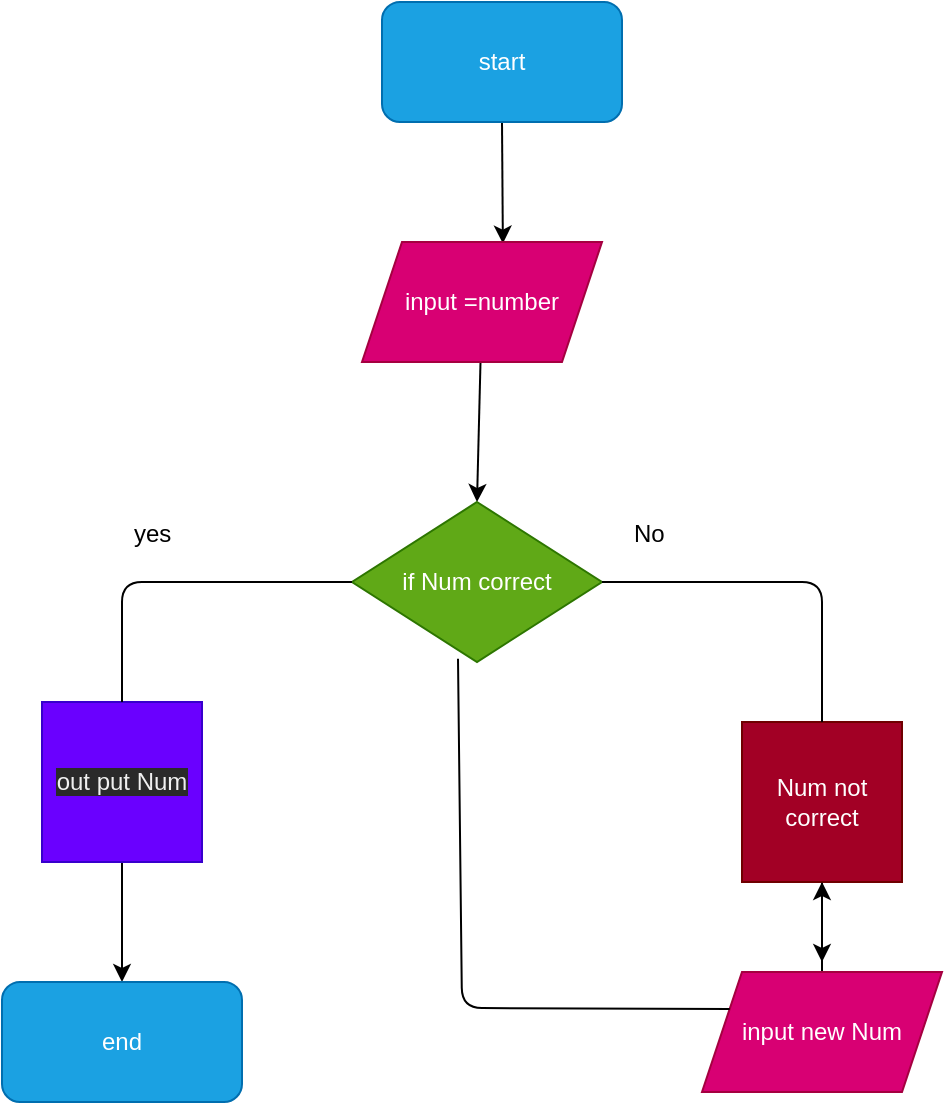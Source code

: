 <mxfile>
    <diagram id="LJs8CqyYsp51Hi9RKAbX" name="Page-1">
        <mxGraphModel dx="805" dy="566" grid="1" gridSize="10" guides="1" tooltips="1" connect="1" arrows="1" fold="1" page="1" pageScale="1" pageWidth="827" pageHeight="1169" math="0" shadow="0">
            <root>
                <mxCell id="0"/>
                <mxCell id="1" parent="0"/>
                <mxCell id="5" style="edgeStyle=none;html=1;exitX=0.5;exitY=1;exitDx=0;exitDy=0;entryX=0.587;entryY=0.013;entryDx=0;entryDy=0;entryPerimeter=0;" parent="1" source="2" target="4" edge="1">
                    <mxGeometry relative="1" as="geometry"/>
                </mxCell>
                <mxCell id="2" value="start" style="rounded=1;whiteSpace=wrap;html=1;fillColor=#1ba1e2;fontColor=#ffffff;strokeColor=#006EAF;" parent="1" vertex="1">
                    <mxGeometry x="320" y="40" width="120" height="60" as="geometry"/>
                </mxCell>
                <mxCell id="7" style="edgeStyle=none;html=1;entryX=0.5;entryY=0;entryDx=0;entryDy=0;" parent="1" source="4" target="6" edge="1">
                    <mxGeometry relative="1" as="geometry"/>
                </mxCell>
                <mxCell id="4" value="input =number" style="shape=parallelogram;perimeter=parallelogramPerimeter;whiteSpace=wrap;html=1;fixedSize=1;fillColor=#d80073;fontColor=#ffffff;strokeColor=#A50040;" parent="1" vertex="1">
                    <mxGeometry x="310" y="160" width="120" height="60" as="geometry"/>
                </mxCell>
                <mxCell id="6" value="if Num correct" style="rhombus;whiteSpace=wrap;html=1;fillColor=#60a917;fontColor=#ffffff;strokeColor=#2D7600;" parent="1" vertex="1">
                    <mxGeometry x="305" y="290" width="125" height="80" as="geometry"/>
                </mxCell>
                <mxCell id="39" style="edgeStyle=none;html=1;" edge="1" parent="1" source="8">
                    <mxGeometry relative="1" as="geometry">
                        <mxPoint x="540" y="520" as="targetPoint"/>
                    </mxGeometry>
                </mxCell>
                <mxCell id="8" value="Num not correct" style="whiteSpace=wrap;html=1;aspect=fixed;fillColor=#a20025;fontColor=#ffffff;strokeColor=#6F0000;" vertex="1" parent="1">
                    <mxGeometry x="500" y="400" width="80" height="80" as="geometry"/>
                </mxCell>
                <mxCell id="43" style="edgeStyle=none;html=1;entryX=0.5;entryY=0;entryDx=0;entryDy=0;" edge="1" parent="1" source="9" target="41">
                    <mxGeometry relative="1" as="geometry"/>
                </mxCell>
                <mxCell id="9" value="&#10;&#10;&lt;span style=&quot;color: rgb(240, 240, 240); font-family: helvetica; font-size: 12px; font-style: normal; font-weight: 400; letter-spacing: normal; text-align: center; text-indent: 0px; text-transform: none; word-spacing: 0px; background-color: rgb(42, 42, 42); display: inline; float: none;&quot;&gt;out put Num&lt;/span&gt;&#10;&#10;" style="whiteSpace=wrap;html=1;aspect=fixed;fillColor=#6a00ff;fontColor=#ffffff;strokeColor=#3700CC;" vertex="1" parent="1">
                    <mxGeometry x="150" y="390" width="80" height="80" as="geometry"/>
                </mxCell>
                <mxCell id="21" value="yes" style="text;strokeColor=none;fillColor=none;align=left;verticalAlign=middle;spacingLeft=4;spacingRight=4;overflow=hidden;points=[[0,0.5],[1,0.5]];portConstraint=eastwest;rotatable=0;" vertex="1" parent="1">
                    <mxGeometry x="190" y="290" width="80" height="30" as="geometry"/>
                </mxCell>
                <mxCell id="32" value="" style="endArrow=none;html=1;" edge="1" parent="1">
                    <mxGeometry width="50" height="50" relative="1" as="geometry">
                        <mxPoint x="540" y="400" as="sourcePoint"/>
                        <mxPoint x="430" y="330" as="targetPoint"/>
                        <Array as="points">
                            <mxPoint x="540" y="330"/>
                        </Array>
                    </mxGeometry>
                </mxCell>
                <mxCell id="33" value="" style="endArrow=none;html=1;entryX=0;entryY=0.5;entryDx=0;entryDy=0;" edge="1" parent="1" target="6">
                    <mxGeometry width="50" height="50" relative="1" as="geometry">
                        <mxPoint x="190" y="390" as="sourcePoint"/>
                        <mxPoint x="300" y="330" as="targetPoint"/>
                        <Array as="points">
                            <mxPoint x="190" y="330"/>
                        </Array>
                    </mxGeometry>
                </mxCell>
                <mxCell id="34" value="No" style="text;strokeColor=none;fillColor=none;align=left;verticalAlign=middle;spacingLeft=4;spacingRight=4;overflow=hidden;points=[[0,0.5],[1,0.5]];portConstraint=eastwest;rotatable=0;" vertex="1" parent="1">
                    <mxGeometry x="440" y="290" width="80" height="30" as="geometry"/>
                </mxCell>
                <mxCell id="40" value="" style="edgeStyle=none;html=1;" edge="1" parent="1" source="37" target="8">
                    <mxGeometry relative="1" as="geometry"/>
                </mxCell>
                <mxCell id="37" value="input new Num" style="shape=parallelogram;perimeter=parallelogramPerimeter;whiteSpace=wrap;html=1;fixedSize=1;fillColor=#d80073;fontColor=#ffffff;strokeColor=#A50040;" vertex="1" parent="1">
                    <mxGeometry x="480" y="525" width="120" height="60" as="geometry"/>
                </mxCell>
                <mxCell id="38" value="" style="endArrow=none;html=1;entryX=0;entryY=0.25;entryDx=0;entryDy=0;exitX=0.424;exitY=0.98;exitDx=0;exitDy=0;exitPerimeter=0;" edge="1" parent="1" source="6" target="37">
                    <mxGeometry width="50" height="50" relative="1" as="geometry">
                        <mxPoint x="360" y="380" as="sourcePoint"/>
                        <mxPoint x="490" y="550" as="targetPoint"/>
                        <Array as="points">
                            <mxPoint x="360" y="543"/>
                        </Array>
                    </mxGeometry>
                </mxCell>
                <mxCell id="41" value="end" style="rounded=1;whiteSpace=wrap;html=1;fillColor=#1ba1e2;fontColor=#ffffff;strokeColor=#006EAF;" vertex="1" parent="1">
                    <mxGeometry x="130" y="530" width="120" height="60" as="geometry"/>
                </mxCell>
            </root>
        </mxGraphModel>
    </diagram>
</mxfile>